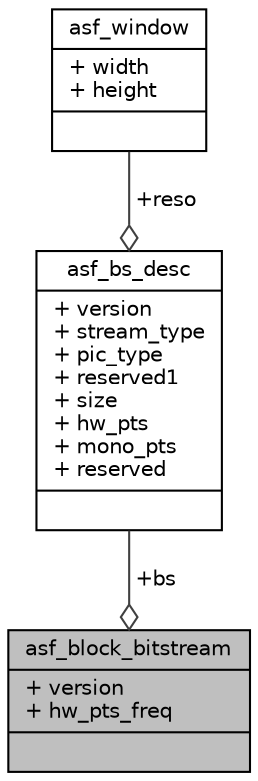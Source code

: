 digraph "asf_block_bitstream"
{
 // INTERACTIVE_SVG=YES
 // LATEX_PDF_SIZE
  bgcolor="transparent";
  edge [fontname="Helvetica",fontsize="10",labelfontname="Helvetica",labelfontsize="10"];
  node [fontname="Helvetica",fontsize="10",shape=record];
  Node1 [label="{asf_block_bitstream\n|+ version\l+ hw_pts_freq\l|}",height=0.2,width=0.4,color="black", fillcolor="grey75", style="filled", fontcolor="black",tooltip=" "];
  Node2 -> Node1 [color="grey25",fontsize="10",style="solid",label=" +bs" ,arrowhead="odiamond",fontname="Helvetica"];
  Node2 [label="{asf_bs_desc\n|+ version\l+ stream_type\l+ pic_type\l+ reserved1\l+ size\l+ hw_pts\l+ mono_pts\l+ reserved\l|}",height=0.2,width=0.4,color="black",URL="$d9/d96/structasf__bs__desc.html",tooltip=" "];
  Node3 -> Node2 [color="grey25",fontsize="10",style="solid",label=" +reso" ,arrowhead="odiamond",fontname="Helvetica"];
  Node3 [label="{asf_window\n|+ width\l+ height\l|}",height=0.2,width=0.4,color="black",URL="$d0/d7f/structasf__window.html",tooltip=" "];
}
